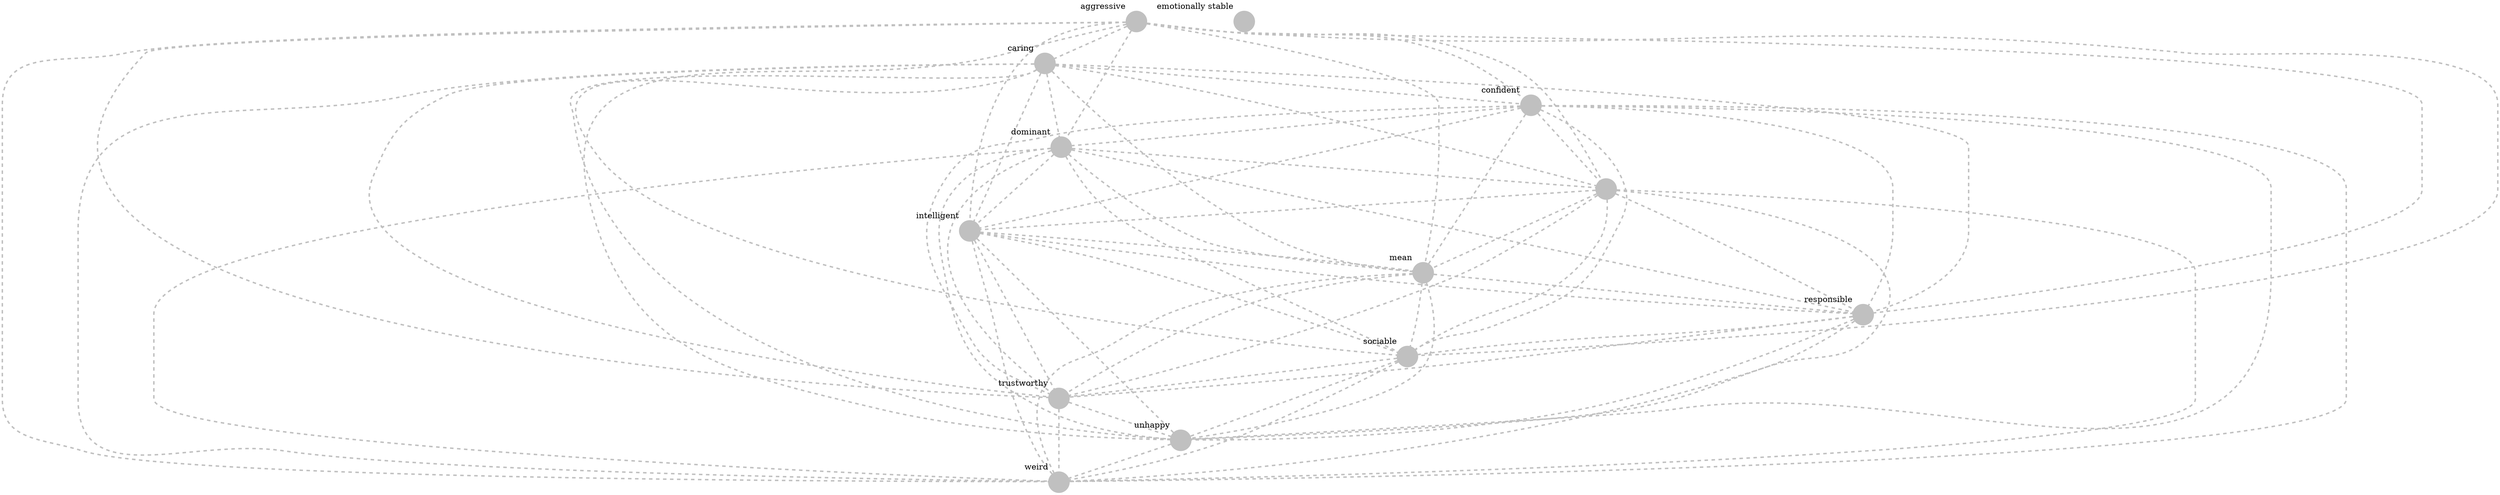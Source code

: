 strict graph "" {
	graph [
		overlap=false outputorder=edgesfirst ratio=0.5];
	node [shape="circle" fillcolor="gray" color="gray" fixedsize=true size=4000 style=filled label=""];
	edge [style="dashed" color="gray" penwidth=2.5]

	aggressive [xlabel="aggressive"];
	caring [xlabel="caring"];
	confident [xlabel="confident"];
	dominant [xlabel="dominant"];
	emotionallystable [xlabel="emotionally stable"];
	intelligent [xlabel="intelligent"];
	mean [xlabel="mean"];
	responsible [xlabel="responsible"];
	sociable [xlabel="sociable"];
	trustworthy [xlabel="trustworthy"];
	unhappy [xlabel="unhappy"];
	weird [xlabel="weird"];

	aggressive -- caring	 [len=5.38];
	aggressive -- confident	 [len=3.35];
	aggressive -- dominant	 [len=2.21];
	aggressive -- "emotionally stable"	 [len=5.05];
	aggressive -- intelligent	 [len=4.12];
	aggressive -- mean	 [len=2.3];
	aggressive -- responsible	 [len=4.52];
	aggressive -- sociable	 [len=4.19];
	aggressive -- trustworthy	 [len=4.84];
	aggressive -- unhappy	 [len=3.16];
	aggressive -- weird	 [len=4.25];
	caring -- confident	 [len=3.07];
	caring -- dominant	 [len=4.58];
	caring -- "emotionally stable"	 [len=2.49];
	caring -- intelligent	 [len=3.12];
	caring -- mean	 [len=5.95];
	caring -- responsible	 [len=2.55];
	caring -- sociable	 [len=2.68];
	caring -- trustworthy	 [len=2.26];
	caring -- unhappy	 [len=4.57];
	caring -- weird	 [len=3.74];
	confident -- dominant	 [len=2.75];
	confident -- "emotionally stable"	 [len=2.42];
	confident -- intelligent	 [len=2.77];
	confident -- mean	 [len=4.14];
	confident -- responsible	 [len=2.76];
	confident -- sociable	 [len=2.26];
	confident -- trustworthy	 [len=2.88];
	confident -- unhappy	 [len=5.23];
	confident -- weird	 [len=4.36];
	dominant -- "emotionally stable"	 [len=3.88];
	dominant -- intelligent	 [len=3.47];
	dominant -- mean	 [len=2.81];
	dominant -- responsible	 [len=3.75];
	dominant -- sociable	 [len=3.51];
	dominant -- trustworthy	 [len=4.06];
	dominant -- unhappy	 [len=4.28];
	dominant -- weird	 [len=4.52];
	"emotionally stable" -- intelligent	 [len=3.11];
	"emotionally stable" -- mean	 [len=5.17];
	"emotionally stable" -- responsible	 [len=2.51];
	"emotionally stable" -- sociable	 [len=2.82];
	"emotionally stable" -- trustworthy	 [len=2.51];
	"emotionally stable" -- unhappy	 [len=5.28];
	"emotionally stable" -- weird	 [len=4.32];
	intelligent -- mean	 [len=4.25];
	intelligent -- responsible	 [len=2.72];
	intelligent -- sociable	 [len=3.32];
	intelligent -- trustworthy	 [len=3.03];
	intelligent -- unhappy	 [len=3.99];
	intelligent -- weird	 [len=3.36];
	mean -- responsible	 [len=4.75];
	mean -- sociable	 [len=4.87];
	mean -- trustworthy	 [len=5.31];
	mean -- unhappy	 [len=2.77];
	mean -- weird	 [len=4.35];
	responsible -- sociable	 [len=3.17];
	responsible -- trustworthy	 [len=2.15];
	responsible -- unhappy	 [len=4.46];
	responsible -- weird	 [len=4.11];
	sociable -- trustworthy	 [len=3.06];
	sociable -- unhappy	 [len=5.05];
	sociable -- weird	 [len=4.52];
	trustworthy -- unhappy	 [len=4.49];
	trustworthy -- weird	 [len=4.06];
	unhappy -- weird	 [len=3.53];
}
